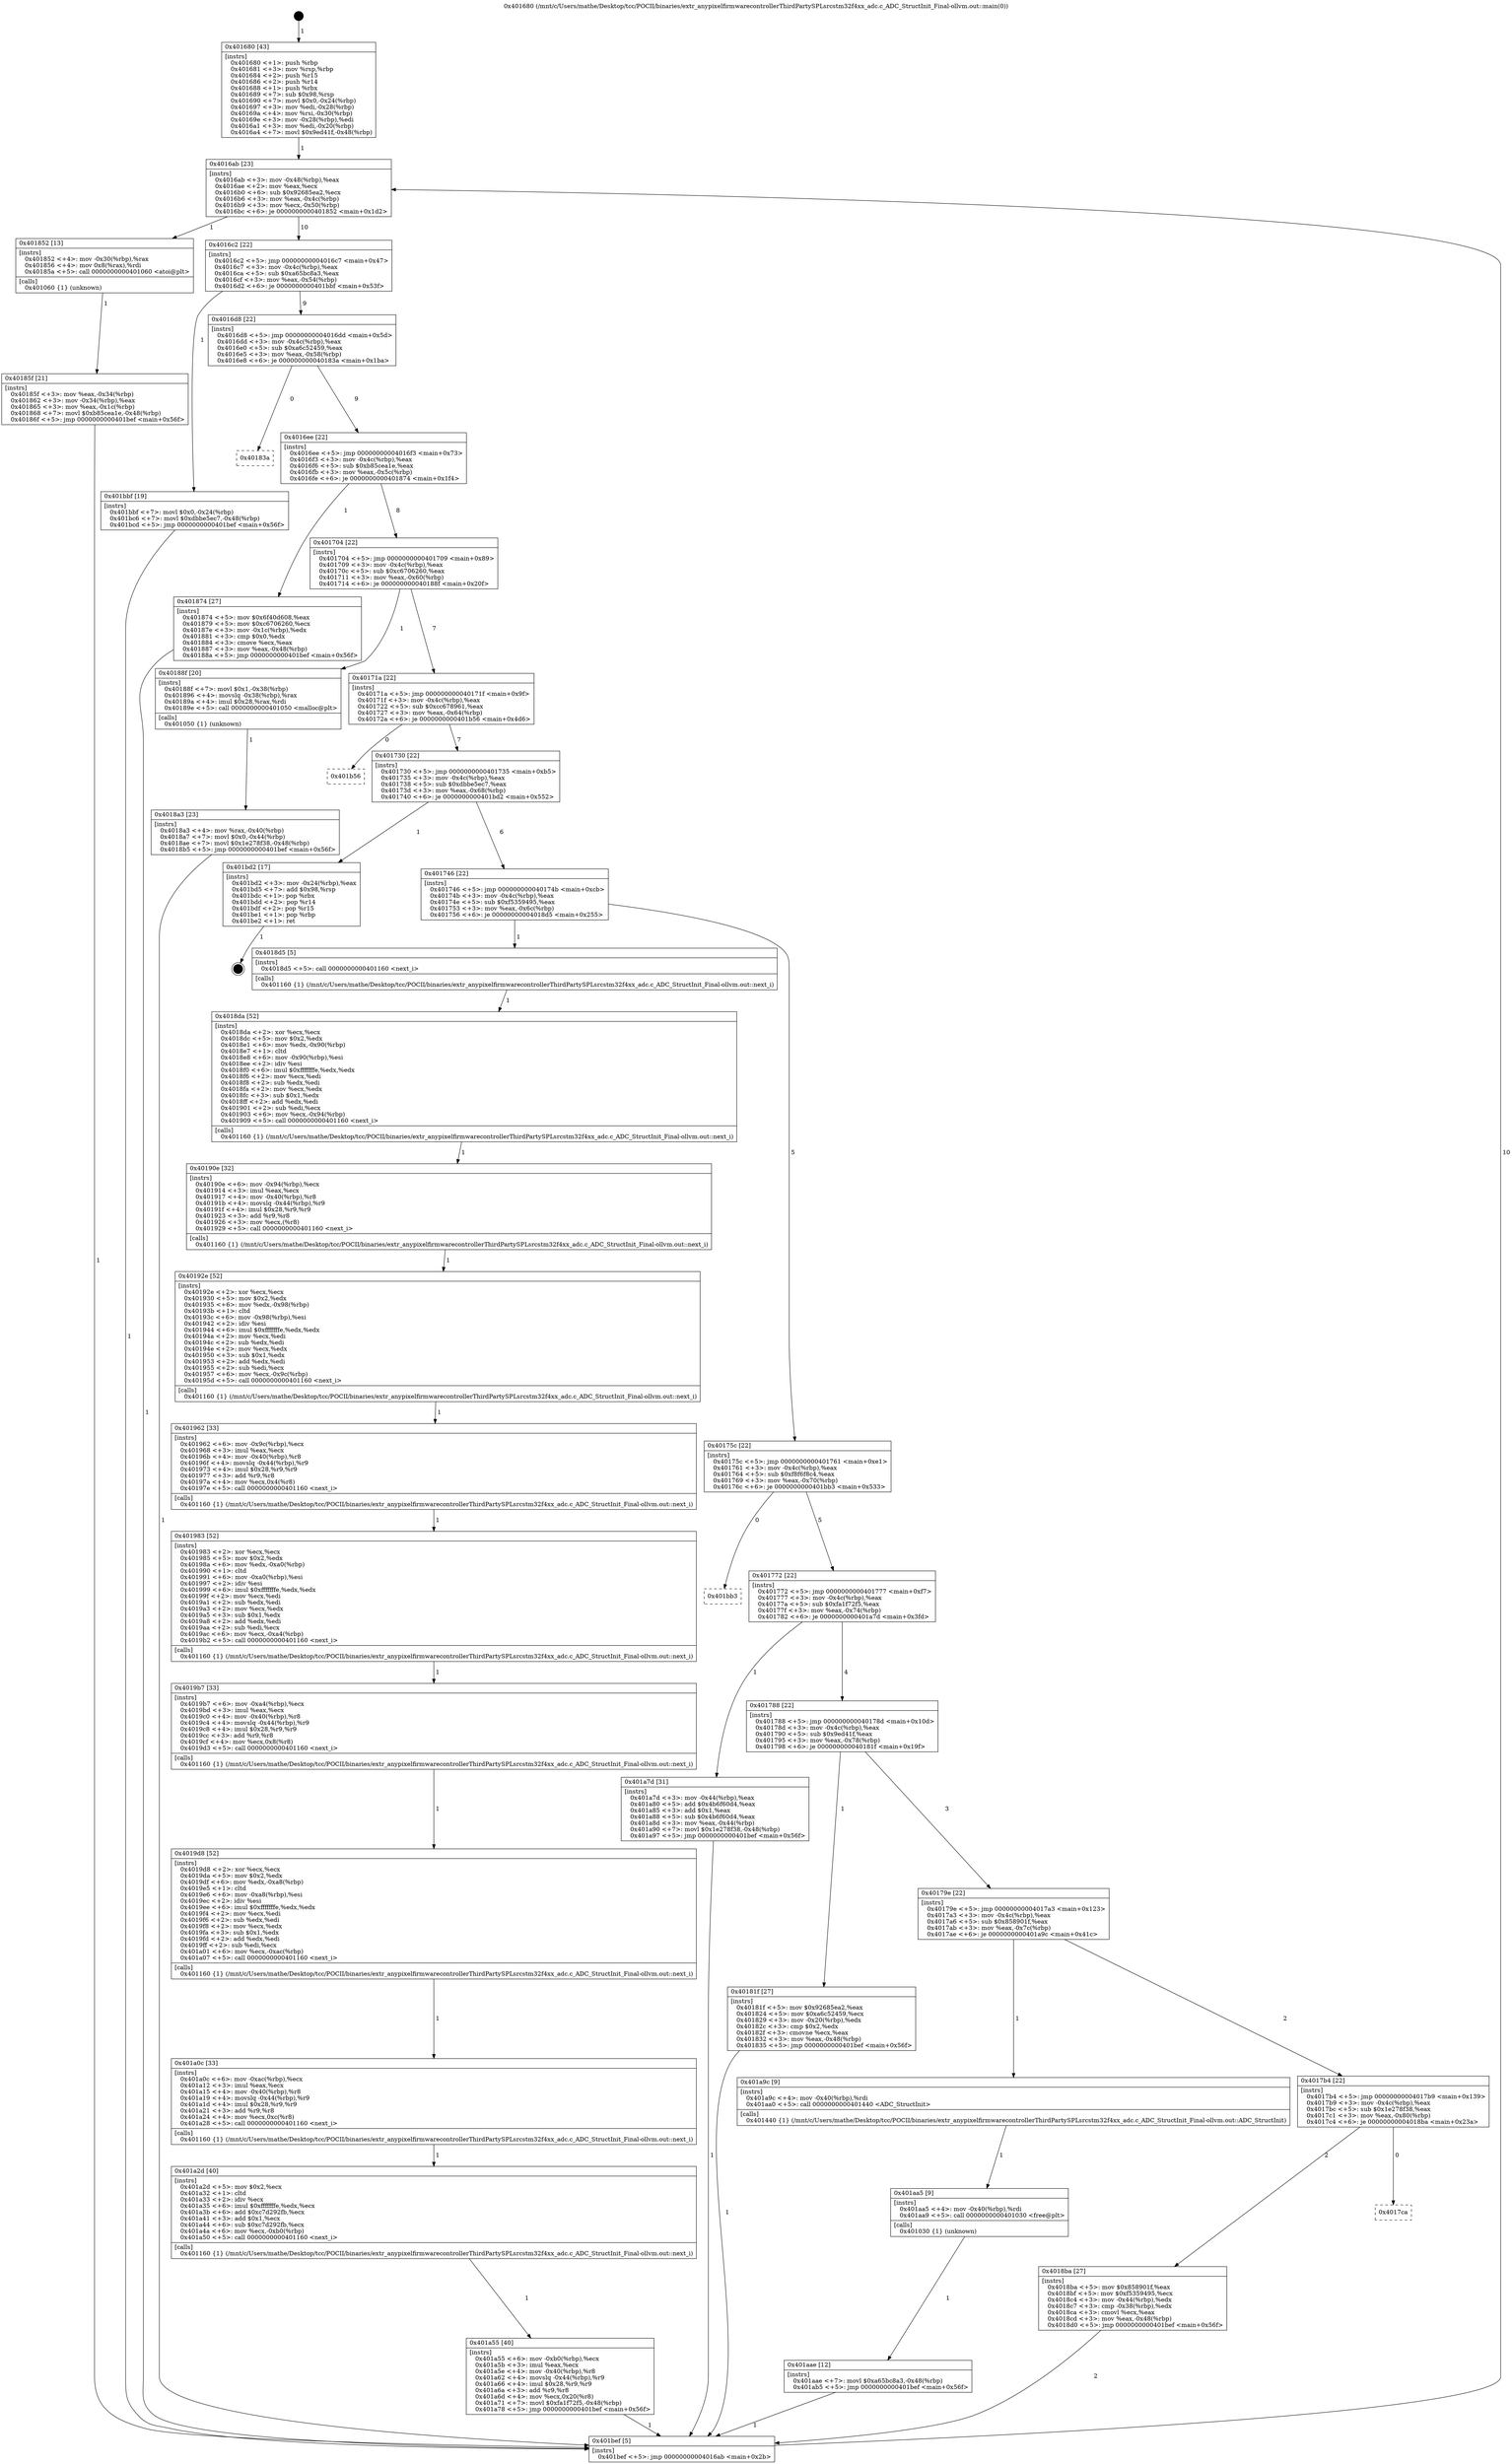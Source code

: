 digraph "0x401680" {
  label = "0x401680 (/mnt/c/Users/mathe/Desktop/tcc/POCII/binaries/extr_anypixelfirmwarecontrollerThirdPartySPLsrcstm32f4xx_adc.c_ADC_StructInit_Final-ollvm.out::main(0))"
  labelloc = "t"
  node[shape=record]

  Entry [label="",width=0.3,height=0.3,shape=circle,fillcolor=black,style=filled]
  "0x4016ab" [label="{
     0x4016ab [23]\l
     | [instrs]\l
     &nbsp;&nbsp;0x4016ab \<+3\>: mov -0x48(%rbp),%eax\l
     &nbsp;&nbsp;0x4016ae \<+2\>: mov %eax,%ecx\l
     &nbsp;&nbsp;0x4016b0 \<+6\>: sub $0x92685ea2,%ecx\l
     &nbsp;&nbsp;0x4016b6 \<+3\>: mov %eax,-0x4c(%rbp)\l
     &nbsp;&nbsp;0x4016b9 \<+3\>: mov %ecx,-0x50(%rbp)\l
     &nbsp;&nbsp;0x4016bc \<+6\>: je 0000000000401852 \<main+0x1d2\>\l
  }"]
  "0x401852" [label="{
     0x401852 [13]\l
     | [instrs]\l
     &nbsp;&nbsp;0x401852 \<+4\>: mov -0x30(%rbp),%rax\l
     &nbsp;&nbsp;0x401856 \<+4\>: mov 0x8(%rax),%rdi\l
     &nbsp;&nbsp;0x40185a \<+5\>: call 0000000000401060 \<atoi@plt\>\l
     | [calls]\l
     &nbsp;&nbsp;0x401060 \{1\} (unknown)\l
  }"]
  "0x4016c2" [label="{
     0x4016c2 [22]\l
     | [instrs]\l
     &nbsp;&nbsp;0x4016c2 \<+5\>: jmp 00000000004016c7 \<main+0x47\>\l
     &nbsp;&nbsp;0x4016c7 \<+3\>: mov -0x4c(%rbp),%eax\l
     &nbsp;&nbsp;0x4016ca \<+5\>: sub $0xa65bc8a3,%eax\l
     &nbsp;&nbsp;0x4016cf \<+3\>: mov %eax,-0x54(%rbp)\l
     &nbsp;&nbsp;0x4016d2 \<+6\>: je 0000000000401bbf \<main+0x53f\>\l
  }"]
  Exit [label="",width=0.3,height=0.3,shape=circle,fillcolor=black,style=filled,peripheries=2]
  "0x401bbf" [label="{
     0x401bbf [19]\l
     | [instrs]\l
     &nbsp;&nbsp;0x401bbf \<+7\>: movl $0x0,-0x24(%rbp)\l
     &nbsp;&nbsp;0x401bc6 \<+7\>: movl $0xdbbe5ec7,-0x48(%rbp)\l
     &nbsp;&nbsp;0x401bcd \<+5\>: jmp 0000000000401bef \<main+0x56f\>\l
  }"]
  "0x4016d8" [label="{
     0x4016d8 [22]\l
     | [instrs]\l
     &nbsp;&nbsp;0x4016d8 \<+5\>: jmp 00000000004016dd \<main+0x5d\>\l
     &nbsp;&nbsp;0x4016dd \<+3\>: mov -0x4c(%rbp),%eax\l
     &nbsp;&nbsp;0x4016e0 \<+5\>: sub $0xa6c52459,%eax\l
     &nbsp;&nbsp;0x4016e5 \<+3\>: mov %eax,-0x58(%rbp)\l
     &nbsp;&nbsp;0x4016e8 \<+6\>: je 000000000040183a \<main+0x1ba\>\l
  }"]
  "0x401aae" [label="{
     0x401aae [12]\l
     | [instrs]\l
     &nbsp;&nbsp;0x401aae \<+7\>: movl $0xa65bc8a3,-0x48(%rbp)\l
     &nbsp;&nbsp;0x401ab5 \<+5\>: jmp 0000000000401bef \<main+0x56f\>\l
  }"]
  "0x40183a" [label="{
     0x40183a\l
  }", style=dashed]
  "0x4016ee" [label="{
     0x4016ee [22]\l
     | [instrs]\l
     &nbsp;&nbsp;0x4016ee \<+5\>: jmp 00000000004016f3 \<main+0x73\>\l
     &nbsp;&nbsp;0x4016f3 \<+3\>: mov -0x4c(%rbp),%eax\l
     &nbsp;&nbsp;0x4016f6 \<+5\>: sub $0xb85cea1e,%eax\l
     &nbsp;&nbsp;0x4016fb \<+3\>: mov %eax,-0x5c(%rbp)\l
     &nbsp;&nbsp;0x4016fe \<+6\>: je 0000000000401874 \<main+0x1f4\>\l
  }"]
  "0x401aa5" [label="{
     0x401aa5 [9]\l
     | [instrs]\l
     &nbsp;&nbsp;0x401aa5 \<+4\>: mov -0x40(%rbp),%rdi\l
     &nbsp;&nbsp;0x401aa9 \<+5\>: call 0000000000401030 \<free@plt\>\l
     | [calls]\l
     &nbsp;&nbsp;0x401030 \{1\} (unknown)\l
  }"]
  "0x401874" [label="{
     0x401874 [27]\l
     | [instrs]\l
     &nbsp;&nbsp;0x401874 \<+5\>: mov $0x6f40d608,%eax\l
     &nbsp;&nbsp;0x401879 \<+5\>: mov $0xc6706260,%ecx\l
     &nbsp;&nbsp;0x40187e \<+3\>: mov -0x1c(%rbp),%edx\l
     &nbsp;&nbsp;0x401881 \<+3\>: cmp $0x0,%edx\l
     &nbsp;&nbsp;0x401884 \<+3\>: cmove %ecx,%eax\l
     &nbsp;&nbsp;0x401887 \<+3\>: mov %eax,-0x48(%rbp)\l
     &nbsp;&nbsp;0x40188a \<+5\>: jmp 0000000000401bef \<main+0x56f\>\l
  }"]
  "0x401704" [label="{
     0x401704 [22]\l
     | [instrs]\l
     &nbsp;&nbsp;0x401704 \<+5\>: jmp 0000000000401709 \<main+0x89\>\l
     &nbsp;&nbsp;0x401709 \<+3\>: mov -0x4c(%rbp),%eax\l
     &nbsp;&nbsp;0x40170c \<+5\>: sub $0xc6706260,%eax\l
     &nbsp;&nbsp;0x401711 \<+3\>: mov %eax,-0x60(%rbp)\l
     &nbsp;&nbsp;0x401714 \<+6\>: je 000000000040188f \<main+0x20f\>\l
  }"]
  "0x401a55" [label="{
     0x401a55 [40]\l
     | [instrs]\l
     &nbsp;&nbsp;0x401a55 \<+6\>: mov -0xb0(%rbp),%ecx\l
     &nbsp;&nbsp;0x401a5b \<+3\>: imul %eax,%ecx\l
     &nbsp;&nbsp;0x401a5e \<+4\>: mov -0x40(%rbp),%r8\l
     &nbsp;&nbsp;0x401a62 \<+4\>: movslq -0x44(%rbp),%r9\l
     &nbsp;&nbsp;0x401a66 \<+4\>: imul $0x28,%r9,%r9\l
     &nbsp;&nbsp;0x401a6a \<+3\>: add %r9,%r8\l
     &nbsp;&nbsp;0x401a6d \<+4\>: mov %ecx,0x20(%r8)\l
     &nbsp;&nbsp;0x401a71 \<+7\>: movl $0xfa1f72f5,-0x48(%rbp)\l
     &nbsp;&nbsp;0x401a78 \<+5\>: jmp 0000000000401bef \<main+0x56f\>\l
  }"]
  "0x40188f" [label="{
     0x40188f [20]\l
     | [instrs]\l
     &nbsp;&nbsp;0x40188f \<+7\>: movl $0x1,-0x38(%rbp)\l
     &nbsp;&nbsp;0x401896 \<+4\>: movslq -0x38(%rbp),%rax\l
     &nbsp;&nbsp;0x40189a \<+4\>: imul $0x28,%rax,%rdi\l
     &nbsp;&nbsp;0x40189e \<+5\>: call 0000000000401050 \<malloc@plt\>\l
     | [calls]\l
     &nbsp;&nbsp;0x401050 \{1\} (unknown)\l
  }"]
  "0x40171a" [label="{
     0x40171a [22]\l
     | [instrs]\l
     &nbsp;&nbsp;0x40171a \<+5\>: jmp 000000000040171f \<main+0x9f\>\l
     &nbsp;&nbsp;0x40171f \<+3\>: mov -0x4c(%rbp),%eax\l
     &nbsp;&nbsp;0x401722 \<+5\>: sub $0xcc678961,%eax\l
     &nbsp;&nbsp;0x401727 \<+3\>: mov %eax,-0x64(%rbp)\l
     &nbsp;&nbsp;0x40172a \<+6\>: je 0000000000401b56 \<main+0x4d6\>\l
  }"]
  "0x401a2d" [label="{
     0x401a2d [40]\l
     | [instrs]\l
     &nbsp;&nbsp;0x401a2d \<+5\>: mov $0x2,%ecx\l
     &nbsp;&nbsp;0x401a32 \<+1\>: cltd\l
     &nbsp;&nbsp;0x401a33 \<+2\>: idiv %ecx\l
     &nbsp;&nbsp;0x401a35 \<+6\>: imul $0xfffffffe,%edx,%ecx\l
     &nbsp;&nbsp;0x401a3b \<+6\>: add $0xc7d292fb,%ecx\l
     &nbsp;&nbsp;0x401a41 \<+3\>: add $0x1,%ecx\l
     &nbsp;&nbsp;0x401a44 \<+6\>: sub $0xc7d292fb,%ecx\l
     &nbsp;&nbsp;0x401a4a \<+6\>: mov %ecx,-0xb0(%rbp)\l
     &nbsp;&nbsp;0x401a50 \<+5\>: call 0000000000401160 \<next_i\>\l
     | [calls]\l
     &nbsp;&nbsp;0x401160 \{1\} (/mnt/c/Users/mathe/Desktop/tcc/POCII/binaries/extr_anypixelfirmwarecontrollerThirdPartySPLsrcstm32f4xx_adc.c_ADC_StructInit_Final-ollvm.out::next_i)\l
  }"]
  "0x401b56" [label="{
     0x401b56\l
  }", style=dashed]
  "0x401730" [label="{
     0x401730 [22]\l
     | [instrs]\l
     &nbsp;&nbsp;0x401730 \<+5\>: jmp 0000000000401735 \<main+0xb5\>\l
     &nbsp;&nbsp;0x401735 \<+3\>: mov -0x4c(%rbp),%eax\l
     &nbsp;&nbsp;0x401738 \<+5\>: sub $0xdbbe5ec7,%eax\l
     &nbsp;&nbsp;0x40173d \<+3\>: mov %eax,-0x68(%rbp)\l
     &nbsp;&nbsp;0x401740 \<+6\>: je 0000000000401bd2 \<main+0x552\>\l
  }"]
  "0x401a0c" [label="{
     0x401a0c [33]\l
     | [instrs]\l
     &nbsp;&nbsp;0x401a0c \<+6\>: mov -0xac(%rbp),%ecx\l
     &nbsp;&nbsp;0x401a12 \<+3\>: imul %eax,%ecx\l
     &nbsp;&nbsp;0x401a15 \<+4\>: mov -0x40(%rbp),%r8\l
     &nbsp;&nbsp;0x401a19 \<+4\>: movslq -0x44(%rbp),%r9\l
     &nbsp;&nbsp;0x401a1d \<+4\>: imul $0x28,%r9,%r9\l
     &nbsp;&nbsp;0x401a21 \<+3\>: add %r9,%r8\l
     &nbsp;&nbsp;0x401a24 \<+4\>: mov %ecx,0xc(%r8)\l
     &nbsp;&nbsp;0x401a28 \<+5\>: call 0000000000401160 \<next_i\>\l
     | [calls]\l
     &nbsp;&nbsp;0x401160 \{1\} (/mnt/c/Users/mathe/Desktop/tcc/POCII/binaries/extr_anypixelfirmwarecontrollerThirdPartySPLsrcstm32f4xx_adc.c_ADC_StructInit_Final-ollvm.out::next_i)\l
  }"]
  "0x401bd2" [label="{
     0x401bd2 [17]\l
     | [instrs]\l
     &nbsp;&nbsp;0x401bd2 \<+3\>: mov -0x24(%rbp),%eax\l
     &nbsp;&nbsp;0x401bd5 \<+7\>: add $0x98,%rsp\l
     &nbsp;&nbsp;0x401bdc \<+1\>: pop %rbx\l
     &nbsp;&nbsp;0x401bdd \<+2\>: pop %r14\l
     &nbsp;&nbsp;0x401bdf \<+2\>: pop %r15\l
     &nbsp;&nbsp;0x401be1 \<+1\>: pop %rbp\l
     &nbsp;&nbsp;0x401be2 \<+1\>: ret\l
  }"]
  "0x401746" [label="{
     0x401746 [22]\l
     | [instrs]\l
     &nbsp;&nbsp;0x401746 \<+5\>: jmp 000000000040174b \<main+0xcb\>\l
     &nbsp;&nbsp;0x40174b \<+3\>: mov -0x4c(%rbp),%eax\l
     &nbsp;&nbsp;0x40174e \<+5\>: sub $0xf5359495,%eax\l
     &nbsp;&nbsp;0x401753 \<+3\>: mov %eax,-0x6c(%rbp)\l
     &nbsp;&nbsp;0x401756 \<+6\>: je 00000000004018d5 \<main+0x255\>\l
  }"]
  "0x4019d8" [label="{
     0x4019d8 [52]\l
     | [instrs]\l
     &nbsp;&nbsp;0x4019d8 \<+2\>: xor %ecx,%ecx\l
     &nbsp;&nbsp;0x4019da \<+5\>: mov $0x2,%edx\l
     &nbsp;&nbsp;0x4019df \<+6\>: mov %edx,-0xa8(%rbp)\l
     &nbsp;&nbsp;0x4019e5 \<+1\>: cltd\l
     &nbsp;&nbsp;0x4019e6 \<+6\>: mov -0xa8(%rbp),%esi\l
     &nbsp;&nbsp;0x4019ec \<+2\>: idiv %esi\l
     &nbsp;&nbsp;0x4019ee \<+6\>: imul $0xfffffffe,%edx,%edx\l
     &nbsp;&nbsp;0x4019f4 \<+2\>: mov %ecx,%edi\l
     &nbsp;&nbsp;0x4019f6 \<+2\>: sub %edx,%edi\l
     &nbsp;&nbsp;0x4019f8 \<+2\>: mov %ecx,%edx\l
     &nbsp;&nbsp;0x4019fa \<+3\>: sub $0x1,%edx\l
     &nbsp;&nbsp;0x4019fd \<+2\>: add %edx,%edi\l
     &nbsp;&nbsp;0x4019ff \<+2\>: sub %edi,%ecx\l
     &nbsp;&nbsp;0x401a01 \<+6\>: mov %ecx,-0xac(%rbp)\l
     &nbsp;&nbsp;0x401a07 \<+5\>: call 0000000000401160 \<next_i\>\l
     | [calls]\l
     &nbsp;&nbsp;0x401160 \{1\} (/mnt/c/Users/mathe/Desktop/tcc/POCII/binaries/extr_anypixelfirmwarecontrollerThirdPartySPLsrcstm32f4xx_adc.c_ADC_StructInit_Final-ollvm.out::next_i)\l
  }"]
  "0x4018d5" [label="{
     0x4018d5 [5]\l
     | [instrs]\l
     &nbsp;&nbsp;0x4018d5 \<+5\>: call 0000000000401160 \<next_i\>\l
     | [calls]\l
     &nbsp;&nbsp;0x401160 \{1\} (/mnt/c/Users/mathe/Desktop/tcc/POCII/binaries/extr_anypixelfirmwarecontrollerThirdPartySPLsrcstm32f4xx_adc.c_ADC_StructInit_Final-ollvm.out::next_i)\l
  }"]
  "0x40175c" [label="{
     0x40175c [22]\l
     | [instrs]\l
     &nbsp;&nbsp;0x40175c \<+5\>: jmp 0000000000401761 \<main+0xe1\>\l
     &nbsp;&nbsp;0x401761 \<+3\>: mov -0x4c(%rbp),%eax\l
     &nbsp;&nbsp;0x401764 \<+5\>: sub $0xf8f6f8c4,%eax\l
     &nbsp;&nbsp;0x401769 \<+3\>: mov %eax,-0x70(%rbp)\l
     &nbsp;&nbsp;0x40176c \<+6\>: je 0000000000401bb3 \<main+0x533\>\l
  }"]
  "0x4019b7" [label="{
     0x4019b7 [33]\l
     | [instrs]\l
     &nbsp;&nbsp;0x4019b7 \<+6\>: mov -0xa4(%rbp),%ecx\l
     &nbsp;&nbsp;0x4019bd \<+3\>: imul %eax,%ecx\l
     &nbsp;&nbsp;0x4019c0 \<+4\>: mov -0x40(%rbp),%r8\l
     &nbsp;&nbsp;0x4019c4 \<+4\>: movslq -0x44(%rbp),%r9\l
     &nbsp;&nbsp;0x4019c8 \<+4\>: imul $0x28,%r9,%r9\l
     &nbsp;&nbsp;0x4019cc \<+3\>: add %r9,%r8\l
     &nbsp;&nbsp;0x4019cf \<+4\>: mov %ecx,0x8(%r8)\l
     &nbsp;&nbsp;0x4019d3 \<+5\>: call 0000000000401160 \<next_i\>\l
     | [calls]\l
     &nbsp;&nbsp;0x401160 \{1\} (/mnt/c/Users/mathe/Desktop/tcc/POCII/binaries/extr_anypixelfirmwarecontrollerThirdPartySPLsrcstm32f4xx_adc.c_ADC_StructInit_Final-ollvm.out::next_i)\l
  }"]
  "0x401bb3" [label="{
     0x401bb3\l
  }", style=dashed]
  "0x401772" [label="{
     0x401772 [22]\l
     | [instrs]\l
     &nbsp;&nbsp;0x401772 \<+5\>: jmp 0000000000401777 \<main+0xf7\>\l
     &nbsp;&nbsp;0x401777 \<+3\>: mov -0x4c(%rbp),%eax\l
     &nbsp;&nbsp;0x40177a \<+5\>: sub $0xfa1f72f5,%eax\l
     &nbsp;&nbsp;0x40177f \<+3\>: mov %eax,-0x74(%rbp)\l
     &nbsp;&nbsp;0x401782 \<+6\>: je 0000000000401a7d \<main+0x3fd\>\l
  }"]
  "0x401983" [label="{
     0x401983 [52]\l
     | [instrs]\l
     &nbsp;&nbsp;0x401983 \<+2\>: xor %ecx,%ecx\l
     &nbsp;&nbsp;0x401985 \<+5\>: mov $0x2,%edx\l
     &nbsp;&nbsp;0x40198a \<+6\>: mov %edx,-0xa0(%rbp)\l
     &nbsp;&nbsp;0x401990 \<+1\>: cltd\l
     &nbsp;&nbsp;0x401991 \<+6\>: mov -0xa0(%rbp),%esi\l
     &nbsp;&nbsp;0x401997 \<+2\>: idiv %esi\l
     &nbsp;&nbsp;0x401999 \<+6\>: imul $0xfffffffe,%edx,%edx\l
     &nbsp;&nbsp;0x40199f \<+2\>: mov %ecx,%edi\l
     &nbsp;&nbsp;0x4019a1 \<+2\>: sub %edx,%edi\l
     &nbsp;&nbsp;0x4019a3 \<+2\>: mov %ecx,%edx\l
     &nbsp;&nbsp;0x4019a5 \<+3\>: sub $0x1,%edx\l
     &nbsp;&nbsp;0x4019a8 \<+2\>: add %edx,%edi\l
     &nbsp;&nbsp;0x4019aa \<+2\>: sub %edi,%ecx\l
     &nbsp;&nbsp;0x4019ac \<+6\>: mov %ecx,-0xa4(%rbp)\l
     &nbsp;&nbsp;0x4019b2 \<+5\>: call 0000000000401160 \<next_i\>\l
     | [calls]\l
     &nbsp;&nbsp;0x401160 \{1\} (/mnt/c/Users/mathe/Desktop/tcc/POCII/binaries/extr_anypixelfirmwarecontrollerThirdPartySPLsrcstm32f4xx_adc.c_ADC_StructInit_Final-ollvm.out::next_i)\l
  }"]
  "0x401a7d" [label="{
     0x401a7d [31]\l
     | [instrs]\l
     &nbsp;&nbsp;0x401a7d \<+3\>: mov -0x44(%rbp),%eax\l
     &nbsp;&nbsp;0x401a80 \<+5\>: add $0x4b6f60d4,%eax\l
     &nbsp;&nbsp;0x401a85 \<+3\>: add $0x1,%eax\l
     &nbsp;&nbsp;0x401a88 \<+5\>: sub $0x4b6f60d4,%eax\l
     &nbsp;&nbsp;0x401a8d \<+3\>: mov %eax,-0x44(%rbp)\l
     &nbsp;&nbsp;0x401a90 \<+7\>: movl $0x1e278f38,-0x48(%rbp)\l
     &nbsp;&nbsp;0x401a97 \<+5\>: jmp 0000000000401bef \<main+0x56f\>\l
  }"]
  "0x401788" [label="{
     0x401788 [22]\l
     | [instrs]\l
     &nbsp;&nbsp;0x401788 \<+5\>: jmp 000000000040178d \<main+0x10d\>\l
     &nbsp;&nbsp;0x40178d \<+3\>: mov -0x4c(%rbp),%eax\l
     &nbsp;&nbsp;0x401790 \<+5\>: sub $0x9ed41f,%eax\l
     &nbsp;&nbsp;0x401795 \<+3\>: mov %eax,-0x78(%rbp)\l
     &nbsp;&nbsp;0x401798 \<+6\>: je 000000000040181f \<main+0x19f\>\l
  }"]
  "0x401962" [label="{
     0x401962 [33]\l
     | [instrs]\l
     &nbsp;&nbsp;0x401962 \<+6\>: mov -0x9c(%rbp),%ecx\l
     &nbsp;&nbsp;0x401968 \<+3\>: imul %eax,%ecx\l
     &nbsp;&nbsp;0x40196b \<+4\>: mov -0x40(%rbp),%r8\l
     &nbsp;&nbsp;0x40196f \<+4\>: movslq -0x44(%rbp),%r9\l
     &nbsp;&nbsp;0x401973 \<+4\>: imul $0x28,%r9,%r9\l
     &nbsp;&nbsp;0x401977 \<+3\>: add %r9,%r8\l
     &nbsp;&nbsp;0x40197a \<+4\>: mov %ecx,0x4(%r8)\l
     &nbsp;&nbsp;0x40197e \<+5\>: call 0000000000401160 \<next_i\>\l
     | [calls]\l
     &nbsp;&nbsp;0x401160 \{1\} (/mnt/c/Users/mathe/Desktop/tcc/POCII/binaries/extr_anypixelfirmwarecontrollerThirdPartySPLsrcstm32f4xx_adc.c_ADC_StructInit_Final-ollvm.out::next_i)\l
  }"]
  "0x40181f" [label="{
     0x40181f [27]\l
     | [instrs]\l
     &nbsp;&nbsp;0x40181f \<+5\>: mov $0x92685ea2,%eax\l
     &nbsp;&nbsp;0x401824 \<+5\>: mov $0xa6c52459,%ecx\l
     &nbsp;&nbsp;0x401829 \<+3\>: mov -0x20(%rbp),%edx\l
     &nbsp;&nbsp;0x40182c \<+3\>: cmp $0x2,%edx\l
     &nbsp;&nbsp;0x40182f \<+3\>: cmovne %ecx,%eax\l
     &nbsp;&nbsp;0x401832 \<+3\>: mov %eax,-0x48(%rbp)\l
     &nbsp;&nbsp;0x401835 \<+5\>: jmp 0000000000401bef \<main+0x56f\>\l
  }"]
  "0x40179e" [label="{
     0x40179e [22]\l
     | [instrs]\l
     &nbsp;&nbsp;0x40179e \<+5\>: jmp 00000000004017a3 \<main+0x123\>\l
     &nbsp;&nbsp;0x4017a3 \<+3\>: mov -0x4c(%rbp),%eax\l
     &nbsp;&nbsp;0x4017a6 \<+5\>: sub $0x858901f,%eax\l
     &nbsp;&nbsp;0x4017ab \<+3\>: mov %eax,-0x7c(%rbp)\l
     &nbsp;&nbsp;0x4017ae \<+6\>: je 0000000000401a9c \<main+0x41c\>\l
  }"]
  "0x401bef" [label="{
     0x401bef [5]\l
     | [instrs]\l
     &nbsp;&nbsp;0x401bef \<+5\>: jmp 00000000004016ab \<main+0x2b\>\l
  }"]
  "0x401680" [label="{
     0x401680 [43]\l
     | [instrs]\l
     &nbsp;&nbsp;0x401680 \<+1\>: push %rbp\l
     &nbsp;&nbsp;0x401681 \<+3\>: mov %rsp,%rbp\l
     &nbsp;&nbsp;0x401684 \<+2\>: push %r15\l
     &nbsp;&nbsp;0x401686 \<+2\>: push %r14\l
     &nbsp;&nbsp;0x401688 \<+1\>: push %rbx\l
     &nbsp;&nbsp;0x401689 \<+7\>: sub $0x98,%rsp\l
     &nbsp;&nbsp;0x401690 \<+7\>: movl $0x0,-0x24(%rbp)\l
     &nbsp;&nbsp;0x401697 \<+3\>: mov %edi,-0x28(%rbp)\l
     &nbsp;&nbsp;0x40169a \<+4\>: mov %rsi,-0x30(%rbp)\l
     &nbsp;&nbsp;0x40169e \<+3\>: mov -0x28(%rbp),%edi\l
     &nbsp;&nbsp;0x4016a1 \<+3\>: mov %edi,-0x20(%rbp)\l
     &nbsp;&nbsp;0x4016a4 \<+7\>: movl $0x9ed41f,-0x48(%rbp)\l
  }"]
  "0x40185f" [label="{
     0x40185f [21]\l
     | [instrs]\l
     &nbsp;&nbsp;0x40185f \<+3\>: mov %eax,-0x34(%rbp)\l
     &nbsp;&nbsp;0x401862 \<+3\>: mov -0x34(%rbp),%eax\l
     &nbsp;&nbsp;0x401865 \<+3\>: mov %eax,-0x1c(%rbp)\l
     &nbsp;&nbsp;0x401868 \<+7\>: movl $0xb85cea1e,-0x48(%rbp)\l
     &nbsp;&nbsp;0x40186f \<+5\>: jmp 0000000000401bef \<main+0x56f\>\l
  }"]
  "0x4018a3" [label="{
     0x4018a3 [23]\l
     | [instrs]\l
     &nbsp;&nbsp;0x4018a3 \<+4\>: mov %rax,-0x40(%rbp)\l
     &nbsp;&nbsp;0x4018a7 \<+7\>: movl $0x0,-0x44(%rbp)\l
     &nbsp;&nbsp;0x4018ae \<+7\>: movl $0x1e278f38,-0x48(%rbp)\l
     &nbsp;&nbsp;0x4018b5 \<+5\>: jmp 0000000000401bef \<main+0x56f\>\l
  }"]
  "0x40192e" [label="{
     0x40192e [52]\l
     | [instrs]\l
     &nbsp;&nbsp;0x40192e \<+2\>: xor %ecx,%ecx\l
     &nbsp;&nbsp;0x401930 \<+5\>: mov $0x2,%edx\l
     &nbsp;&nbsp;0x401935 \<+6\>: mov %edx,-0x98(%rbp)\l
     &nbsp;&nbsp;0x40193b \<+1\>: cltd\l
     &nbsp;&nbsp;0x40193c \<+6\>: mov -0x98(%rbp),%esi\l
     &nbsp;&nbsp;0x401942 \<+2\>: idiv %esi\l
     &nbsp;&nbsp;0x401944 \<+6\>: imul $0xfffffffe,%edx,%edx\l
     &nbsp;&nbsp;0x40194a \<+2\>: mov %ecx,%edi\l
     &nbsp;&nbsp;0x40194c \<+2\>: sub %edx,%edi\l
     &nbsp;&nbsp;0x40194e \<+2\>: mov %ecx,%edx\l
     &nbsp;&nbsp;0x401950 \<+3\>: sub $0x1,%edx\l
     &nbsp;&nbsp;0x401953 \<+2\>: add %edx,%edi\l
     &nbsp;&nbsp;0x401955 \<+2\>: sub %edi,%ecx\l
     &nbsp;&nbsp;0x401957 \<+6\>: mov %ecx,-0x9c(%rbp)\l
     &nbsp;&nbsp;0x40195d \<+5\>: call 0000000000401160 \<next_i\>\l
     | [calls]\l
     &nbsp;&nbsp;0x401160 \{1\} (/mnt/c/Users/mathe/Desktop/tcc/POCII/binaries/extr_anypixelfirmwarecontrollerThirdPartySPLsrcstm32f4xx_adc.c_ADC_StructInit_Final-ollvm.out::next_i)\l
  }"]
  "0x401a9c" [label="{
     0x401a9c [9]\l
     | [instrs]\l
     &nbsp;&nbsp;0x401a9c \<+4\>: mov -0x40(%rbp),%rdi\l
     &nbsp;&nbsp;0x401aa0 \<+5\>: call 0000000000401440 \<ADC_StructInit\>\l
     | [calls]\l
     &nbsp;&nbsp;0x401440 \{1\} (/mnt/c/Users/mathe/Desktop/tcc/POCII/binaries/extr_anypixelfirmwarecontrollerThirdPartySPLsrcstm32f4xx_adc.c_ADC_StructInit_Final-ollvm.out::ADC_StructInit)\l
  }"]
  "0x4017b4" [label="{
     0x4017b4 [22]\l
     | [instrs]\l
     &nbsp;&nbsp;0x4017b4 \<+5\>: jmp 00000000004017b9 \<main+0x139\>\l
     &nbsp;&nbsp;0x4017b9 \<+3\>: mov -0x4c(%rbp),%eax\l
     &nbsp;&nbsp;0x4017bc \<+5\>: sub $0x1e278f38,%eax\l
     &nbsp;&nbsp;0x4017c1 \<+3\>: mov %eax,-0x80(%rbp)\l
     &nbsp;&nbsp;0x4017c4 \<+6\>: je 00000000004018ba \<main+0x23a\>\l
  }"]
  "0x40190e" [label="{
     0x40190e [32]\l
     | [instrs]\l
     &nbsp;&nbsp;0x40190e \<+6\>: mov -0x94(%rbp),%ecx\l
     &nbsp;&nbsp;0x401914 \<+3\>: imul %eax,%ecx\l
     &nbsp;&nbsp;0x401917 \<+4\>: mov -0x40(%rbp),%r8\l
     &nbsp;&nbsp;0x40191b \<+4\>: movslq -0x44(%rbp),%r9\l
     &nbsp;&nbsp;0x40191f \<+4\>: imul $0x28,%r9,%r9\l
     &nbsp;&nbsp;0x401923 \<+3\>: add %r9,%r8\l
     &nbsp;&nbsp;0x401926 \<+3\>: mov %ecx,(%r8)\l
     &nbsp;&nbsp;0x401929 \<+5\>: call 0000000000401160 \<next_i\>\l
     | [calls]\l
     &nbsp;&nbsp;0x401160 \{1\} (/mnt/c/Users/mathe/Desktop/tcc/POCII/binaries/extr_anypixelfirmwarecontrollerThirdPartySPLsrcstm32f4xx_adc.c_ADC_StructInit_Final-ollvm.out::next_i)\l
  }"]
  "0x4018ba" [label="{
     0x4018ba [27]\l
     | [instrs]\l
     &nbsp;&nbsp;0x4018ba \<+5\>: mov $0x858901f,%eax\l
     &nbsp;&nbsp;0x4018bf \<+5\>: mov $0xf5359495,%ecx\l
     &nbsp;&nbsp;0x4018c4 \<+3\>: mov -0x44(%rbp),%edx\l
     &nbsp;&nbsp;0x4018c7 \<+3\>: cmp -0x38(%rbp),%edx\l
     &nbsp;&nbsp;0x4018ca \<+3\>: cmovl %ecx,%eax\l
     &nbsp;&nbsp;0x4018cd \<+3\>: mov %eax,-0x48(%rbp)\l
     &nbsp;&nbsp;0x4018d0 \<+5\>: jmp 0000000000401bef \<main+0x56f\>\l
  }"]
  "0x4017ca" [label="{
     0x4017ca\l
  }", style=dashed]
  "0x4018da" [label="{
     0x4018da [52]\l
     | [instrs]\l
     &nbsp;&nbsp;0x4018da \<+2\>: xor %ecx,%ecx\l
     &nbsp;&nbsp;0x4018dc \<+5\>: mov $0x2,%edx\l
     &nbsp;&nbsp;0x4018e1 \<+6\>: mov %edx,-0x90(%rbp)\l
     &nbsp;&nbsp;0x4018e7 \<+1\>: cltd\l
     &nbsp;&nbsp;0x4018e8 \<+6\>: mov -0x90(%rbp),%esi\l
     &nbsp;&nbsp;0x4018ee \<+2\>: idiv %esi\l
     &nbsp;&nbsp;0x4018f0 \<+6\>: imul $0xfffffffe,%edx,%edx\l
     &nbsp;&nbsp;0x4018f6 \<+2\>: mov %ecx,%edi\l
     &nbsp;&nbsp;0x4018f8 \<+2\>: sub %edx,%edi\l
     &nbsp;&nbsp;0x4018fa \<+2\>: mov %ecx,%edx\l
     &nbsp;&nbsp;0x4018fc \<+3\>: sub $0x1,%edx\l
     &nbsp;&nbsp;0x4018ff \<+2\>: add %edx,%edi\l
     &nbsp;&nbsp;0x401901 \<+2\>: sub %edi,%ecx\l
     &nbsp;&nbsp;0x401903 \<+6\>: mov %ecx,-0x94(%rbp)\l
     &nbsp;&nbsp;0x401909 \<+5\>: call 0000000000401160 \<next_i\>\l
     | [calls]\l
     &nbsp;&nbsp;0x401160 \{1\} (/mnt/c/Users/mathe/Desktop/tcc/POCII/binaries/extr_anypixelfirmwarecontrollerThirdPartySPLsrcstm32f4xx_adc.c_ADC_StructInit_Final-ollvm.out::next_i)\l
  }"]
  Entry -> "0x401680" [label=" 1"]
  "0x4016ab" -> "0x401852" [label=" 1"]
  "0x4016ab" -> "0x4016c2" [label=" 10"]
  "0x401bd2" -> Exit [label=" 1"]
  "0x4016c2" -> "0x401bbf" [label=" 1"]
  "0x4016c2" -> "0x4016d8" [label=" 9"]
  "0x401bbf" -> "0x401bef" [label=" 1"]
  "0x4016d8" -> "0x40183a" [label=" 0"]
  "0x4016d8" -> "0x4016ee" [label=" 9"]
  "0x401aae" -> "0x401bef" [label=" 1"]
  "0x4016ee" -> "0x401874" [label=" 1"]
  "0x4016ee" -> "0x401704" [label=" 8"]
  "0x401aa5" -> "0x401aae" [label=" 1"]
  "0x401704" -> "0x40188f" [label=" 1"]
  "0x401704" -> "0x40171a" [label=" 7"]
  "0x401a9c" -> "0x401aa5" [label=" 1"]
  "0x40171a" -> "0x401b56" [label=" 0"]
  "0x40171a" -> "0x401730" [label=" 7"]
  "0x401a7d" -> "0x401bef" [label=" 1"]
  "0x401730" -> "0x401bd2" [label=" 1"]
  "0x401730" -> "0x401746" [label=" 6"]
  "0x401a55" -> "0x401bef" [label=" 1"]
  "0x401746" -> "0x4018d5" [label=" 1"]
  "0x401746" -> "0x40175c" [label=" 5"]
  "0x401a2d" -> "0x401a55" [label=" 1"]
  "0x40175c" -> "0x401bb3" [label=" 0"]
  "0x40175c" -> "0x401772" [label=" 5"]
  "0x401a0c" -> "0x401a2d" [label=" 1"]
  "0x401772" -> "0x401a7d" [label=" 1"]
  "0x401772" -> "0x401788" [label=" 4"]
  "0x4019d8" -> "0x401a0c" [label=" 1"]
  "0x401788" -> "0x40181f" [label=" 1"]
  "0x401788" -> "0x40179e" [label=" 3"]
  "0x40181f" -> "0x401bef" [label=" 1"]
  "0x401680" -> "0x4016ab" [label=" 1"]
  "0x401bef" -> "0x4016ab" [label=" 10"]
  "0x401852" -> "0x40185f" [label=" 1"]
  "0x40185f" -> "0x401bef" [label=" 1"]
  "0x401874" -> "0x401bef" [label=" 1"]
  "0x40188f" -> "0x4018a3" [label=" 1"]
  "0x4018a3" -> "0x401bef" [label=" 1"]
  "0x4019b7" -> "0x4019d8" [label=" 1"]
  "0x40179e" -> "0x401a9c" [label=" 1"]
  "0x40179e" -> "0x4017b4" [label=" 2"]
  "0x401983" -> "0x4019b7" [label=" 1"]
  "0x4017b4" -> "0x4018ba" [label=" 2"]
  "0x4017b4" -> "0x4017ca" [label=" 0"]
  "0x4018ba" -> "0x401bef" [label=" 2"]
  "0x4018d5" -> "0x4018da" [label=" 1"]
  "0x4018da" -> "0x40190e" [label=" 1"]
  "0x40190e" -> "0x40192e" [label=" 1"]
  "0x40192e" -> "0x401962" [label=" 1"]
  "0x401962" -> "0x401983" [label=" 1"]
}
